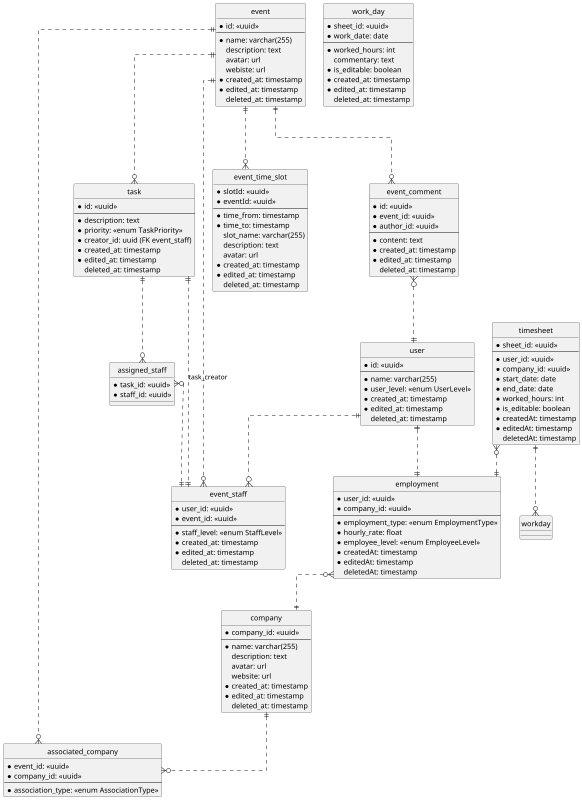 @startuml erd
skinparam Linetype ortho
scale 800 * 800
hide circle

entity user {
    *id: <<uuid>>
    ---
    *name: varchar(255)
    *user_level: <<enum UserLevel>>
    *created_at: timestamp
    *edited_at: timestamp
    deleted_at: timestamp
}

entity timesheet {
    *sheet_id: <<uuid>>
    ---
    *user_id: <<uuid>>
    *company_id: <<uuid>>
    *start_date: date
    *end_date: date
    *worked_hours: int
    *is_editable: boolean
    *createdAt: timestamp
    *editedAt: timestamp
    deletedAt: timestamp
}

entity work_day {
    *sheet_id: <<uuid>>
    *work_date: date
    ---
    *worked_hours: int
    commentary: text
    *is_editable: boolean
    *created_at: timestamp
    *edited_at: timestamp
    deleted_at: timestamp
}

entity event {
    *id: <<uuid>>
    ---
    *name: varchar(255)
    description: text
    avatar: url
    webiste: url
    *created_at: timestamp
    *edited_at: timestamp
    deleted_at: timestamp
}

entity task {
    *id: <<uuid>>
    --
    *description: text
    *priority: <<enum TaskPriority>>
    *creator_id: uuid (FK event_staff)
    *created_at: timestamp
    *edited_at: timestamp
    deleted_at: timestamp
}

entity assigned_staff {
    *task_id: <<uuid>>
    *staff_id: <<uuid>>
}

entity event_time_slot {
    *slotId: <<uuid>>
    *eventId: <<uuid>>
    ----
    *time_from: timestamp
    *time_to: timestamp
    slot_name: varchar(255)
    description: text
    avatar: url
    *created_at: timestamp
    *edited_at: timestamp
    deleted_at: timestamp
}

entity company {
    *company_id: <<uuid>>
    ---
    *name: varchar(255)
    description: text
    avatar: url
    website: url
    *created_at: timestamp
    *edited_at: timestamp
    deleted_at: timestamp
}

entity associated_company {
    *event_id: <<uuid>>
    *company_id: <<uuid>>
    ---
    *association_type: <<enum AssociationType>>
}

entity employment {
    *user_id: <<uuid>>
    *company_id: <<uuid>>
    ---
    *employment_type: <<enum EmploymentType>>
    *hourly_rate: float
    *employee_level: <<enum EmployeeLevel>>
    *createdAt: timestamp
    *editedAt: timestamp
    deletedAt: timestamp
}

entity event_staff {
    *user_id: <<uuid>>
    *event_id: <<uuid>>
    ---
    *staff_level: <<enum StaffLevel>>
    *created_at: timestamp
    *edited_at: timestamp
    deleted_at: timestamp
}

entity event_comment {
    *id: <<uuid>>
    *event_id: <<uuid>>
    *author_id: <<uuid>>
    ---
    *content: text
    *created_at: timestamp
    *edited_at: timestamp
    deleted_at: timestamp
}

user||..||employment
timesheet}o..||employment
timesheet||..o{workday
employment}o..||company
event||.o{associated_company
company||..o{associated_company
event||..o{event_staff
event||..o{task
event||...o{event_time_slot
event||...o{event_comment
event_comment}o..||user
task||..||event_staff : task_creator
task||..o{assigned_staff
assigned_staff}o..||event_staff
user||..o{event_staff
@enduml